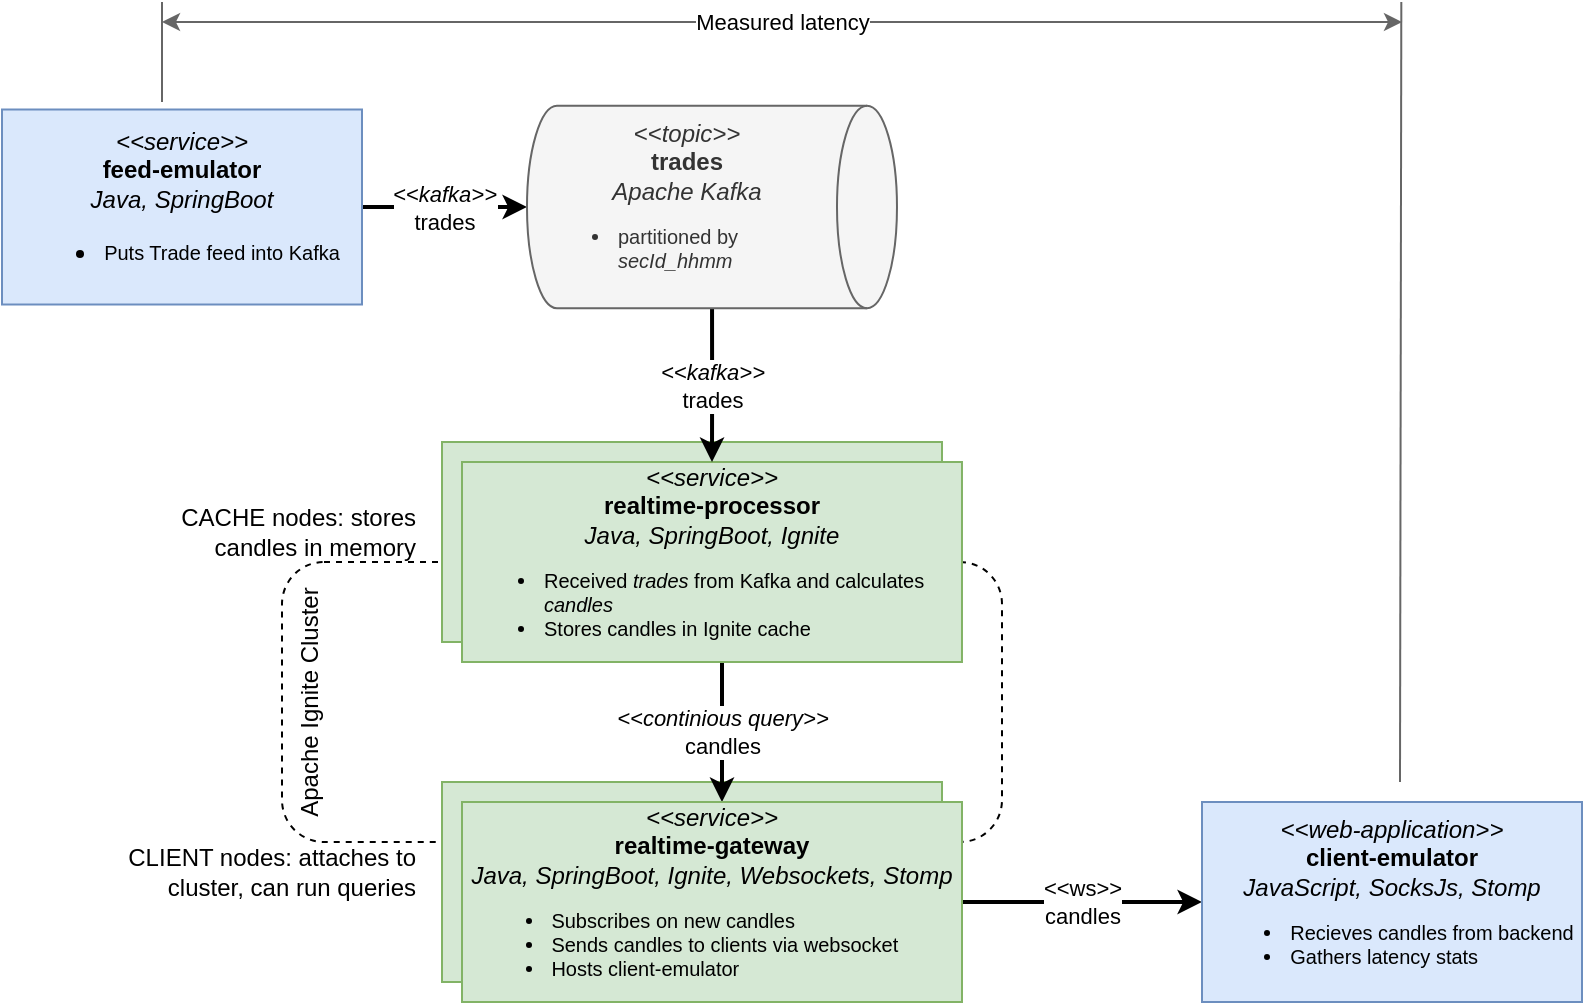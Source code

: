 <mxfile version="20.2.1" type="device"><diagram id="Z2YamNatw02ZRIpayFtK" name="Components"><mxGraphModel dx="1365" dy="1006" grid="0" gridSize="10" guides="1" tooltips="1" connect="1" arrows="1" fold="1" page="0" pageScale="1" pageWidth="827" pageHeight="1169" math="0" shadow="0"><root><mxCell id="0"/><mxCell id="1" parent="0"/><mxCell id="fIqJ6cMoI1TlghdAf6Fu-8" value="Apache Ignite Cluster" style="rounded=1;whiteSpace=wrap;html=1;fillColor=none;dashed=1;horizontal=0;align=center;verticalAlign=top;" vertex="1" parent="1"><mxGeometry x="80" y="260" width="360" height="140" as="geometry"/></mxCell><mxCell id="fIqJ6cMoI1TlghdAf6Fu-16" value="&lt;div style=&quot;text-align: left;&quot;&gt;&lt;ul&gt;&lt;li&gt;&lt;br&gt;&lt;/li&gt;&lt;/ul&gt;&lt;/div&gt;" style="rounded=0;whiteSpace=wrap;html=1;fillColor=#d5e8d4;strokeColor=#82b366;" vertex="1" parent="1"><mxGeometry x="160" y="370" width="250" height="100" as="geometry"/></mxCell><mxCell id="fIqJ6cMoI1TlghdAf6Fu-15" value="" style="rounded=0;whiteSpace=wrap;html=1;fillColor=#d5e8d4;strokeColor=#82b366;" vertex="1" parent="1"><mxGeometry x="160" y="200" width="250" height="100" as="geometry"/></mxCell><mxCell id="fIqJ6cMoI1TlghdAf6Fu-6" value="&lt;i&gt;&amp;lt;&amp;lt;kafka&amp;gt;&amp;gt;&lt;br&gt;&lt;/i&gt;trades" style="edgeStyle=orthogonalEdgeStyle;rounded=0;orthogonalLoop=1;jettySize=auto;html=1;strokeWidth=2;" edge="1" parent="1" source="fIqJ6cMoI1TlghdAf6Fu-1" target="fIqJ6cMoI1TlghdAf6Fu-3"><mxGeometry relative="1" as="geometry"/></mxCell><mxCell id="fIqJ6cMoI1TlghdAf6Fu-1" value="&lt;i&gt;&amp;lt;&amp;lt;service&amp;gt;&amp;gt;&lt;br&gt;&lt;/i&gt;&lt;b&gt;feed-emulator&lt;/b&gt;&lt;br&gt;&lt;i&gt;Java, SpringBoot&lt;/i&gt;&lt;br&gt;&lt;div style=&quot;text-align: left;&quot;&gt;&lt;ul&gt;&lt;li&gt;&lt;span style=&quot;background-color: initial;&quot;&gt;&lt;font style=&quot;font-size: 10px;&quot;&gt;Puts Trade feed into Kafka&lt;/font&gt;&lt;/span&gt;&lt;br&gt;&lt;/li&gt;&lt;/ul&gt;&lt;/div&gt;" style="rounded=0;whiteSpace=wrap;html=1;fillColor=#dae8fc;strokeColor=#6c8ebf;" vertex="1" parent="1"><mxGeometry x="-60" y="33.75" width="180" height="97.5" as="geometry"/></mxCell><mxCell id="fIqJ6cMoI1TlghdAf6Fu-10" value="&lt;i&gt;&amp;lt;&amp;lt;continious query&amp;gt;&amp;gt;&lt;/i&gt;&lt;br&gt;candles" style="edgeStyle=orthogonalEdgeStyle;rounded=0;orthogonalLoop=1;jettySize=auto;html=1;strokeWidth=2;" edge="1" parent="1" source="fIqJ6cMoI1TlghdAf6Fu-2" target="fIqJ6cMoI1TlghdAf6Fu-4"><mxGeometry relative="1" as="geometry"><Array as="points"><mxPoint x="300" y="360"/><mxPoint x="300" y="360"/></Array></mxGeometry></mxCell><mxCell id="fIqJ6cMoI1TlghdAf6Fu-2" value="&lt;i&gt;&amp;lt;&amp;lt;service&amp;gt;&amp;gt;&lt;br&gt;&lt;/i&gt;&lt;b&gt;realtime-processor&lt;/b&gt;&lt;br&gt;&lt;i&gt;Java, SpringBoot, Ignite&lt;/i&gt;&lt;br&gt;&lt;div style=&quot;text-align: left; font-size: 10px;&quot;&gt;&lt;ul&gt;&lt;li&gt;&lt;span style=&quot;background-color: initial;&quot;&gt;Received &lt;i&gt;trades &lt;/i&gt;from Kafka and calculates &lt;i&gt;candles&lt;/i&gt;&lt;/span&gt;&lt;br&gt;&lt;/li&gt;&lt;li&gt;&lt;span style=&quot;background-color: initial;&quot;&gt;Stores candles in Ignite cache&lt;/span&gt;&lt;/li&gt;&lt;/ul&gt;&lt;/div&gt;" style="rounded=0;whiteSpace=wrap;html=1;fillColor=#d5e8d4;strokeColor=#82b366;" vertex="1" parent="1"><mxGeometry x="170" y="210" width="249.99" height="100" as="geometry"/></mxCell><mxCell id="fIqJ6cMoI1TlghdAf6Fu-7" value="&lt;i&gt;&amp;lt;&amp;lt;kafka&amp;gt;&amp;gt;&lt;/i&gt;&lt;br&gt;trades" style="edgeStyle=orthogonalEdgeStyle;rounded=0;orthogonalLoop=1;jettySize=auto;html=1;strokeWidth=2;" edge="1" parent="1" source="fIqJ6cMoI1TlghdAf6Fu-3" target="fIqJ6cMoI1TlghdAf6Fu-2"><mxGeometry relative="1" as="geometry"/></mxCell><mxCell id="fIqJ6cMoI1TlghdAf6Fu-3" value="&lt;i&gt;&amp;lt;&amp;lt;topic&amp;gt;&amp;gt;&lt;/i&gt;&lt;br&gt;&lt;b&gt;trades&lt;/b&gt;&lt;br&gt;&lt;i&gt;Apache Kafka&lt;/i&gt;&lt;br&gt;&lt;ul style=&quot;font-size: 10px;&quot;&gt;&lt;li style=&quot;text-align: left;&quot;&gt;partitioned by &lt;i&gt;secId_hhmm&lt;/i&gt;&lt;/li&gt;&lt;/ul&gt;" style="shape=cylinder3;whiteSpace=wrap;html=1;boundedLbl=1;backgroundOutline=1;size=15;rotation=90;horizontal=0;verticalAlign=top;fillColor=#f5f5f5;fontColor=#333333;strokeColor=#666666;" vertex="1" parent="1"><mxGeometry x="244.37" y="-10" width="101.25" height="185" as="geometry"/></mxCell><mxCell id="fIqJ6cMoI1TlghdAf6Fu-13" value="&amp;lt;&amp;lt;ws&amp;gt;&amp;gt;&lt;br&gt;candles" style="edgeStyle=orthogonalEdgeStyle;rounded=0;orthogonalLoop=1;jettySize=auto;html=1;strokeWidth=2;" edge="1" parent="1" source="fIqJ6cMoI1TlghdAf6Fu-4" target="fIqJ6cMoI1TlghdAf6Fu-12"><mxGeometry relative="1" as="geometry"/></mxCell><mxCell id="fIqJ6cMoI1TlghdAf6Fu-4" value="&lt;i&gt;&amp;lt;&amp;lt;service&amp;gt;&amp;gt;&lt;br&gt;&lt;/i&gt;&lt;b&gt;realtime-gateway&lt;br&gt;&lt;/b&gt;&lt;i&gt;Java, SpringBoot, Ignite, Websockets, Stomp&lt;/i&gt;&lt;br&gt;&lt;div style=&quot;text-align: left; font-size: 10px;&quot;&gt;&lt;ul&gt;&lt;li&gt;&lt;span style=&quot;background-color: initial;&quot;&gt;Subscribes on new candles&lt;/span&gt;&lt;br&gt;&lt;/li&gt;&lt;li&gt;&lt;span style=&quot;background-color: initial;&quot;&gt;Sends candles to clients via websocket&lt;/span&gt;&lt;/li&gt;&lt;li&gt;&lt;span style=&quot;background-color: initial;&quot;&gt;Hosts client-emulator&lt;/span&gt;&lt;/li&gt;&lt;/ul&gt;&lt;/div&gt;" style="rounded=0;whiteSpace=wrap;html=1;fillColor=#d5e8d4;strokeColor=#82b366;" vertex="1" parent="1"><mxGeometry x="170" y="380" width="250" height="100" as="geometry"/></mxCell><mxCell id="fIqJ6cMoI1TlghdAf6Fu-12" value="&lt;i&gt;&amp;lt;&amp;lt;web-application&amp;gt;&amp;gt;&lt;br&gt;&lt;/i&gt;&lt;b&gt;client-emulator&lt;/b&gt;&lt;br&gt;&lt;i&gt;JavaScript, SocksJs, Stomp&lt;/i&gt;&lt;br&gt;&lt;div style=&quot;text-align: left; font-size: 10px;&quot;&gt;&lt;ul&gt;&lt;li&gt;Recieves candles from backend&lt;/li&gt;&lt;li&gt;Gathers latency stats&lt;/li&gt;&lt;/ul&gt;&lt;/div&gt;" style="rounded=0;whiteSpace=wrap;html=1;fillColor=#dae8fc;strokeColor=#6c8ebf;" vertex="1" parent="1"><mxGeometry x="540" y="380" width="190" height="100" as="geometry"/></mxCell><mxCell id="fIqJ6cMoI1TlghdAf6Fu-14" value="CACHE nodes: stores candles in memory" style="text;html=1;strokeColor=none;fillColor=none;align=right;verticalAlign=middle;whiteSpace=wrap;rounded=0;dashed=1;labelBackgroundColor=none;" vertex="1" parent="1"><mxGeometry x="8.74" y="230" width="140" height="30" as="geometry"/></mxCell><mxCell id="fIqJ6cMoI1TlghdAf6Fu-17" value="CLIENT nodes: attaches to cluster, can run queries" style="text;html=1;strokeColor=none;fillColor=none;align=right;verticalAlign=middle;whiteSpace=wrap;rounded=0;dashed=1;" vertex="1" parent="1"><mxGeometry x="-1.89" y="400" width="150.63" height="30" as="geometry"/></mxCell><mxCell id="fIqJ6cMoI1TlghdAf6Fu-18" value="Measured latency" style="endArrow=classic;startArrow=classic;html=1;rounded=0;fillColor=#f5f5f5;strokeColor=#666666;" edge="1" parent="1"><mxGeometry width="50" height="50" relative="1" as="geometry"><mxPoint x="20" y="-10" as="sourcePoint"/><mxPoint x="640" y="-10" as="targetPoint"/></mxGeometry></mxCell><mxCell id="fIqJ6cMoI1TlghdAf6Fu-20" value="" style="endArrow=none;html=1;rounded=0;fillColor=#f5f5f5;strokeColor=#666666;" edge="1" parent="1"><mxGeometry width="50" height="50" relative="1" as="geometry"><mxPoint x="20" y="30" as="sourcePoint"/><mxPoint x="20" y="-20" as="targetPoint"/></mxGeometry></mxCell><mxCell id="fIqJ6cMoI1TlghdAf6Fu-21" value="" style="endArrow=none;html=1;rounded=0;fillColor=#f5f5f5;strokeColor=#666666;" edge="1" parent="1"><mxGeometry width="50" height="50" relative="1" as="geometry"><mxPoint x="639" y="370" as="sourcePoint"/><mxPoint x="639.66" y="-20" as="targetPoint"/></mxGeometry></mxCell></root></mxGraphModel></diagram></mxfile>